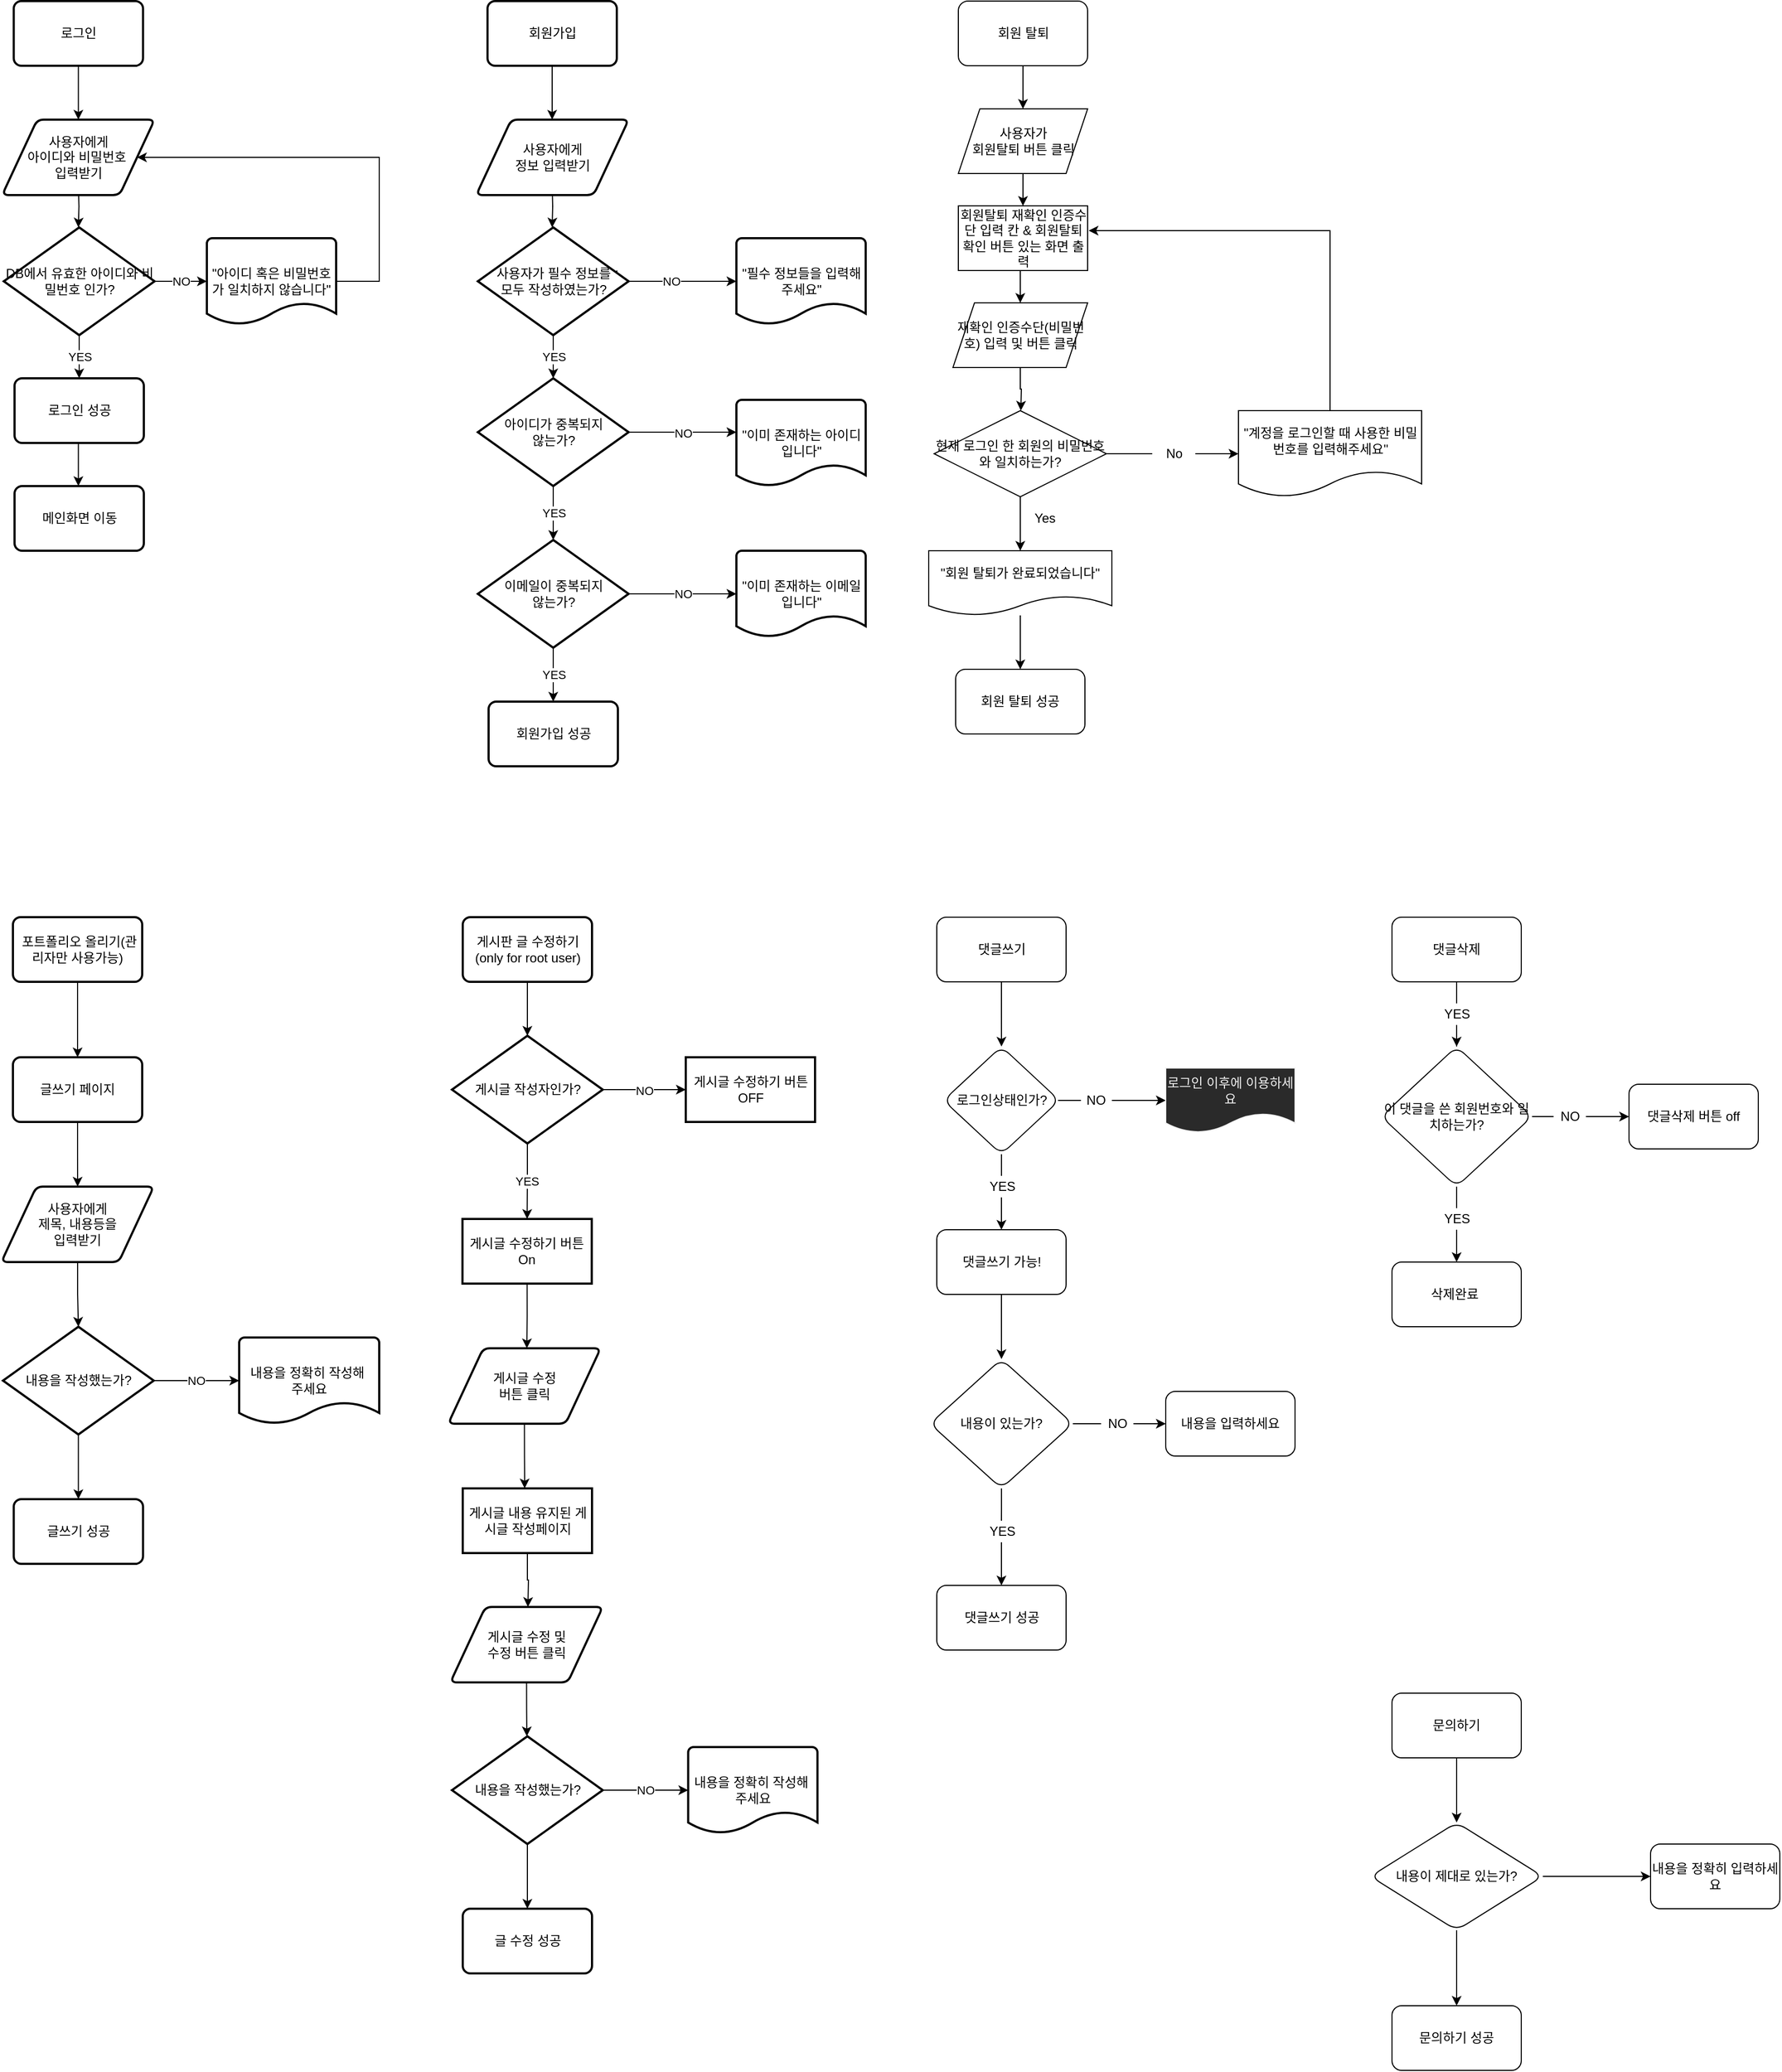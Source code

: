 <mxfile>
    <diagram id="KQcXlzd70Qv0CRkMSW8U" name="Page-1">
        <mxGraphModel dx="800" dy="605" grid="1" gridSize="10" guides="1" tooltips="1" connect="1" arrows="1" fold="1" page="1" pageScale="1" pageWidth="1169" pageHeight="1654" background="none" math="0" shadow="0">
            <root>
                <mxCell id="0"/>
                <mxCell id="1" parent="0"/>
                <mxCell id="IJWd2irf18UQ_N3jsgeE-7" style="edgeStyle=orthogonalEdgeStyle;rounded=0;orthogonalLoop=1;jettySize=auto;html=1;" parent="1" edge="1">
                    <mxGeometry relative="1" as="geometry">
                        <mxPoint x="580.5" y="230" as="targetPoint"/>
                        <mxPoint x="580.5" y="180" as="sourcePoint"/>
                    </mxGeometry>
                </mxCell>
                <mxCell id="IJWd2irf18UQ_N3jsgeE-9" style="edgeStyle=orthogonalEdgeStyle;rounded=0;orthogonalLoop=1;jettySize=auto;html=1;" parent="1" edge="1">
                    <mxGeometry relative="1" as="geometry">
                        <mxPoint x="580.5" y="330" as="targetPoint"/>
                        <mxPoint x="580.5" y="290" as="sourcePoint"/>
                    </mxGeometry>
                </mxCell>
                <mxCell id="IJWd2irf18UQ_N3jsgeE-11" value="NO" style="edgeStyle=orthogonalEdgeStyle;rounded=0;orthogonalLoop=1;jettySize=auto;html=1;entryX=0;entryY=0.5;entryDx=0;entryDy=0;entryPerimeter=0;" parent="1" target="IJWd2irf18UQ_N3jsgeE-42" edge="1">
                    <mxGeometry relative="1" as="geometry">
                        <mxPoint x="761.5" y="380" as="targetPoint"/>
                        <mxPoint x="640.5" y="370" as="sourcePoint"/>
                        <Array as="points">
                            <mxPoint x="640.5" y="380"/>
                        </Array>
                    </mxGeometry>
                </mxCell>
                <mxCell id="IJWd2irf18UQ_N3jsgeE-18" value="NO" style="edgeStyle=orthogonalEdgeStyle;rounded=0;orthogonalLoop=1;jettySize=auto;html=1;exitX=1;exitY=0.5;exitDx=0;exitDy=0;exitPerimeter=0;" parent="1" source="IJWd2irf18UQ_N3jsgeE-49" edge="1">
                    <mxGeometry relative="1" as="geometry">
                        <mxPoint x="751.5" y="520" as="targetPoint"/>
                        <mxPoint x="671.5" y="500" as="sourcePoint"/>
                        <Array as="points"/>
                    </mxGeometry>
                </mxCell>
                <mxCell id="IJWd2irf18UQ_N3jsgeE-25" style="edgeStyle=orthogonalEdgeStyle;rounded=0;orthogonalLoop=1;jettySize=auto;html=1;" parent="1" edge="1">
                    <mxGeometry relative="1" as="geometry">
                        <mxPoint x="140.75" y="230" as="targetPoint"/>
                        <mxPoint x="140.75" y="180" as="sourcePoint"/>
                    </mxGeometry>
                </mxCell>
                <mxCell id="IJWd2irf18UQ_N3jsgeE-27" style="edgeStyle=orthogonalEdgeStyle;rounded=0;orthogonalLoop=1;jettySize=auto;html=1;" parent="1" edge="1">
                    <mxGeometry relative="1" as="geometry">
                        <mxPoint x="140.75" y="330" as="targetPoint"/>
                        <mxPoint x="140.75" y="290" as="sourcePoint"/>
                    </mxGeometry>
                </mxCell>
                <mxCell id="IJWd2irf18UQ_N3jsgeE-34" style="edgeStyle=orthogonalEdgeStyle;rounded=0;orthogonalLoop=1;jettySize=auto;html=1;entryX=1;entryY=0.5;entryDx=0;entryDy=0;" parent="1" target="IJWd2irf18UQ_N3jsgeE-64" edge="1">
                    <mxGeometry relative="1" as="geometry">
                        <mxPoint x="220.75" y="290" as="targetPoint"/>
                        <mxPoint x="370.75" y="380" as="sourcePoint"/>
                        <Array as="points">
                            <mxPoint x="420" y="380"/>
                            <mxPoint x="420" y="265"/>
                        </Array>
                    </mxGeometry>
                </mxCell>
                <mxCell id="IJWd2irf18UQ_N3jsgeE-40" style="edgeStyle=orthogonalEdgeStyle;rounded=0;orthogonalLoop=1;jettySize=auto;html=1;" parent="1" edge="1">
                    <mxGeometry relative="1" as="geometry">
                        <mxPoint x="140.75" y="570" as="targetPoint"/>
                        <mxPoint x="140.75" y="520" as="sourcePoint"/>
                    </mxGeometry>
                </mxCell>
                <mxCell id="IJWd2irf18UQ_N3jsgeE-42" value="&lt;span style=&quot;line-height: 1.1&quot;&gt;&quot;필수 정보들을 입력해 주세요&quot;&lt;/span&gt;" style="strokeWidth=2;html=1;shape=mxgraph.flowchart.document2;whiteSpace=wrap;size=0.25;" parent="1" vertex="1">
                    <mxGeometry x="751.5" y="340" width="120" height="80" as="geometry"/>
                </mxCell>
                <mxCell id="IJWd2irf18UQ_N3jsgeE-45" value="회원가입" style="rounded=1;whiteSpace=wrap;html=1;absoluteArcSize=1;arcSize=14;strokeWidth=2;" parent="1" vertex="1">
                    <mxGeometry x="520.5" y="120" width="120" height="60" as="geometry"/>
                </mxCell>
                <mxCell id="IJWd2irf18UQ_N3jsgeE-46" value="&lt;span&gt;사용자에게&lt;/span&gt;&lt;br&gt;&lt;span&gt;정보 입력받기&lt;/span&gt;" style="shape=parallelogram;html=1;strokeWidth=2;perimeter=parallelogramPerimeter;whiteSpace=wrap;rounded=1;arcSize=12;size=0.23;" parent="1" vertex="1">
                    <mxGeometry x="510" y="230" width="141.5" height="70" as="geometry"/>
                </mxCell>
                <mxCell id="IJWd2irf18UQ_N3jsgeE-50" value="YES" style="edgeStyle=orthogonalEdgeStyle;rounded=0;orthogonalLoop=1;jettySize=auto;html=1;entryX=0.5;entryY=0;entryDx=0;entryDy=0;entryPerimeter=0;fontSize=11;" parent="1" source="IJWd2irf18UQ_N3jsgeE-47" target="IJWd2irf18UQ_N3jsgeE-49" edge="1">
                    <mxGeometry relative="1" as="geometry"/>
                </mxCell>
                <mxCell id="IJWd2irf18UQ_N3jsgeE-47" value="&lt;span&gt;&lt;font style=&quot;font-size: 12px&quot;&gt;사용자가 필수 정보를 &lt;br&gt;모두 작성하였는가?&lt;/font&gt;&lt;/span&gt;" style="strokeWidth=2;html=1;shape=mxgraph.flowchart.decision;whiteSpace=wrap;" parent="1" vertex="1">
                    <mxGeometry x="511.5" y="330" width="140" height="100" as="geometry"/>
                </mxCell>
                <mxCell id="IJWd2irf18UQ_N3jsgeE-57" value="YES" style="edgeStyle=orthogonalEdgeStyle;rounded=0;orthogonalLoop=1;jettySize=auto;html=1;entryX=0.5;entryY=0;entryDx=0;entryDy=0;entryPerimeter=0;fontSize=11;" parent="1" source="IJWd2irf18UQ_N3jsgeE-49" target="IJWd2irf18UQ_N3jsgeE-56" edge="1">
                    <mxGeometry relative="1" as="geometry"/>
                </mxCell>
                <mxCell id="IJWd2irf18UQ_N3jsgeE-49" value="아이디가 중복되지&lt;br&gt;않는가?&lt;br&gt;" style="strokeWidth=2;html=1;shape=mxgraph.flowchart.decision;whiteSpace=wrap;" parent="1" vertex="1">
                    <mxGeometry x="511.5" y="470" width="140" height="100" as="geometry"/>
                </mxCell>
                <mxCell id="IJWd2irf18UQ_N3jsgeE-51" value="&quot;이미 존재하는 아이디 입니다&quot;" style="strokeWidth=2;html=1;shape=mxgraph.flowchart.document2;whiteSpace=wrap;size=0.25;" parent="1" vertex="1">
                    <mxGeometry x="751.5" y="490" width="120" height="80" as="geometry"/>
                </mxCell>
                <mxCell id="IJWd2irf18UQ_N3jsgeE-53" value="&quot;이미 존재하는 이메일 입니다&quot;" style="strokeWidth=2;html=1;shape=mxgraph.flowchart.document2;whiteSpace=wrap;size=0.25;" parent="1" vertex="1">
                    <mxGeometry x="751.5" y="630" width="120" height="80" as="geometry"/>
                </mxCell>
                <mxCell id="IJWd2irf18UQ_N3jsgeE-58" value="NO" style="edgeStyle=orthogonalEdgeStyle;rounded=0;orthogonalLoop=1;jettySize=auto;html=1;entryX=0;entryY=0.5;entryDx=0;entryDy=0;entryPerimeter=0;fontSize=11;" parent="1" source="IJWd2irf18UQ_N3jsgeE-56" target="IJWd2irf18UQ_N3jsgeE-53" edge="1">
                    <mxGeometry relative="1" as="geometry"/>
                </mxCell>
                <mxCell id="IJWd2irf18UQ_N3jsgeE-62" value="YES" style="edgeStyle=orthogonalEdgeStyle;rounded=0;orthogonalLoop=1;jettySize=auto;html=1;fontSize=11;" parent="1" source="IJWd2irf18UQ_N3jsgeE-56" target="IJWd2irf18UQ_N3jsgeE-59" edge="1">
                    <mxGeometry relative="1" as="geometry"/>
                </mxCell>
                <mxCell id="IJWd2irf18UQ_N3jsgeE-56" value="이메일이 중복되지&lt;br&gt;않는가?" style="strokeWidth=2;html=1;shape=mxgraph.flowchart.decision;whiteSpace=wrap;" parent="1" vertex="1">
                    <mxGeometry x="511.5" y="620" width="140" height="100" as="geometry"/>
                </mxCell>
                <mxCell id="IJWd2irf18UQ_N3jsgeE-59" value="회원가입 성공" style="rounded=1;whiteSpace=wrap;html=1;absoluteArcSize=1;arcSize=14;strokeWidth=2;" parent="1" vertex="1">
                    <mxGeometry x="521.5" y="770" width="120" height="60" as="geometry"/>
                </mxCell>
                <mxCell id="IJWd2irf18UQ_N3jsgeE-63" value="로그인" style="rounded=1;whiteSpace=wrap;html=1;absoluteArcSize=1;arcSize=14;strokeWidth=2;" parent="1" vertex="1">
                    <mxGeometry x="80.75" y="120" width="120" height="60" as="geometry"/>
                </mxCell>
                <mxCell id="IJWd2irf18UQ_N3jsgeE-64" value="사용자에게&lt;br&gt;아이디와 비밀번호&amp;nbsp;&lt;br&gt;입력받기" style="shape=parallelogram;html=1;strokeWidth=2;perimeter=parallelogramPerimeter;whiteSpace=wrap;rounded=1;arcSize=12;size=0.23;" parent="1" vertex="1">
                    <mxGeometry x="70" y="230" width="141.5" height="70" as="geometry"/>
                </mxCell>
                <mxCell id="IJWd2irf18UQ_N3jsgeE-68" value="YES" style="edgeStyle=orthogonalEdgeStyle;rounded=0;orthogonalLoop=1;jettySize=auto;html=1;entryX=0.5;entryY=0;entryDx=0;entryDy=0;fontSize=11;" parent="1" source="IJWd2irf18UQ_N3jsgeE-65" target="IJWd2irf18UQ_N3jsgeE-67" edge="1">
                    <mxGeometry relative="1" as="geometry"/>
                </mxCell>
                <mxCell id="IJWd2irf18UQ_N3jsgeE-88" value="NO" style="edgeStyle=orthogonalEdgeStyle;rounded=0;orthogonalLoop=1;jettySize=auto;html=1;entryX=0;entryY=0.5;entryDx=0;entryDy=0;entryPerimeter=0;fontSize=11;" parent="1" source="IJWd2irf18UQ_N3jsgeE-65" target="IJWd2irf18UQ_N3jsgeE-86" edge="1">
                    <mxGeometry relative="1" as="geometry"/>
                </mxCell>
                <mxCell id="IJWd2irf18UQ_N3jsgeE-65" value="DB에서 유효한 아이디와 비밀번호 인가?" style="strokeWidth=2;html=1;shape=mxgraph.flowchart.decision;whiteSpace=wrap;" parent="1" vertex="1">
                    <mxGeometry x="71.5" y="330" width="140" height="100" as="geometry"/>
                </mxCell>
                <mxCell id="IJWd2irf18UQ_N3jsgeE-67" value="로그인 성공" style="rounded=1;whiteSpace=wrap;html=1;absoluteArcSize=1;arcSize=14;strokeWidth=2;" parent="1" vertex="1">
                    <mxGeometry x="81.5" y="470" width="120" height="60" as="geometry"/>
                </mxCell>
                <mxCell id="IJWd2irf18UQ_N3jsgeE-70" value="메인화면 이동" style="rounded=1;whiteSpace=wrap;html=1;absoluteArcSize=1;arcSize=14;strokeWidth=2;" parent="1" vertex="1">
                    <mxGeometry x="81.5" y="570" width="120" height="60" as="geometry"/>
                </mxCell>
                <mxCell id="JwcWpk2APCVIQf7tbcUC-24" value="" style="edgeStyle=orthogonalEdgeStyle;rounded=0;orthogonalLoop=1;jettySize=auto;html=1;" parent="1" source="IJWd2irf18UQ_N3jsgeE-71" target="IJWd2irf18UQ_N3jsgeE-76" edge="1">
                    <mxGeometry relative="1" as="geometry"/>
                </mxCell>
                <mxCell id="IJWd2irf18UQ_N3jsgeE-71" value="&amp;nbsp;포트폴리오 올리기(관리자만 사용가능)" style="rounded=1;whiteSpace=wrap;html=1;absoluteArcSize=1;arcSize=14;strokeWidth=2;" parent="1" vertex="1">
                    <mxGeometry x="80" y="970" width="120" height="60" as="geometry"/>
                </mxCell>
                <mxCell id="JwcWpk2APCVIQf7tbcUC-20" style="edgeStyle=orthogonalEdgeStyle;rounded=0;orthogonalLoop=1;jettySize=auto;html=1;exitX=0.5;exitY=1;exitDx=0;exitDy=0;" parent="1" source="IJWd2irf18UQ_N3jsgeE-76" target="IJWd2irf18UQ_N3jsgeE-78" edge="1">
                    <mxGeometry relative="1" as="geometry"/>
                </mxCell>
                <mxCell id="IJWd2irf18UQ_N3jsgeE-76" value="글쓰기 페이지" style="rounded=1;whiteSpace=wrap;html=1;absoluteArcSize=1;arcSize=14;strokeWidth=2;" parent="1" vertex="1">
                    <mxGeometry x="80" y="1100" width="120" height="60" as="geometry"/>
                </mxCell>
                <mxCell id="IJWd2irf18UQ_N3jsgeE-81" style="edgeStyle=orthogonalEdgeStyle;rounded=0;orthogonalLoop=1;jettySize=auto;html=1;entryX=0.5;entryY=0;entryDx=0;entryDy=0;entryPerimeter=0;fontSize=11;" parent="1" source="IJWd2irf18UQ_N3jsgeE-78" target="IJWd2irf18UQ_N3jsgeE-80" edge="1">
                    <mxGeometry relative="1" as="geometry"/>
                </mxCell>
                <mxCell id="IJWd2irf18UQ_N3jsgeE-78" value="사용자에게&lt;br&gt;제목, 내용등을&lt;br&gt;입력받기" style="shape=parallelogram;html=1;strokeWidth=2;perimeter=parallelogramPerimeter;whiteSpace=wrap;rounded=1;arcSize=12;size=0.23;" parent="1" vertex="1">
                    <mxGeometry x="69.25" y="1220" width="141.5" height="70" as="geometry"/>
                </mxCell>
                <mxCell id="IJWd2irf18UQ_N3jsgeE-83" value="NO" style="edgeStyle=orthogonalEdgeStyle;rounded=0;orthogonalLoop=1;jettySize=auto;html=1;entryX=0;entryY=0.5;entryDx=0;entryDy=0;entryPerimeter=0;fontSize=11;" parent="1" source="IJWd2irf18UQ_N3jsgeE-80" target="IJWd2irf18UQ_N3jsgeE-82" edge="1">
                    <mxGeometry relative="1" as="geometry"/>
                </mxCell>
                <mxCell id="IJWd2irf18UQ_N3jsgeE-85" style="edgeStyle=orthogonalEdgeStyle;rounded=0;orthogonalLoop=1;jettySize=auto;html=1;entryX=0.5;entryY=0;entryDx=0;entryDy=0;fontSize=11;" parent="1" source="IJWd2irf18UQ_N3jsgeE-80" target="IJWd2irf18UQ_N3jsgeE-84" edge="1">
                    <mxGeometry relative="1" as="geometry"/>
                </mxCell>
                <mxCell id="IJWd2irf18UQ_N3jsgeE-80" value="내용을 작성했는가?" style="strokeWidth=2;html=1;shape=mxgraph.flowchart.decision;whiteSpace=wrap;" parent="1" vertex="1">
                    <mxGeometry x="70.75" y="1350" width="140" height="100" as="geometry"/>
                </mxCell>
                <mxCell id="IJWd2irf18UQ_N3jsgeE-82" value="내용을 정확히 작성해&amp;nbsp;&lt;br&gt;주세요" style="strokeWidth=2;html=1;shape=mxgraph.flowchart.document2;whiteSpace=wrap;size=0.25;" parent="1" vertex="1">
                    <mxGeometry x="290" y="1360" width="130" height="80" as="geometry"/>
                </mxCell>
                <mxCell id="IJWd2irf18UQ_N3jsgeE-84" value="글쓰기 성공" style="rounded=1;whiteSpace=wrap;html=1;absoluteArcSize=1;arcSize=14;strokeWidth=2;" parent="1" vertex="1">
                    <mxGeometry x="80.75" y="1510" width="120" height="60" as="geometry"/>
                </mxCell>
                <mxCell id="IJWd2irf18UQ_N3jsgeE-86" value="&quot;아이디 혹은 비밀번호가 일치하지 않습니다&quot;" style="strokeWidth=2;html=1;shape=mxgraph.flowchart.document2;whiteSpace=wrap;size=0.25;" parent="1" vertex="1">
                    <mxGeometry x="260" y="340" width="120" height="80" as="geometry"/>
                </mxCell>
                <mxCell id="IJWd2irf18UQ_N3jsgeE-129" style="edgeStyle=orthogonalEdgeStyle;rounded=0;orthogonalLoop=1;jettySize=auto;html=1;exitX=0.5;exitY=1;exitDx=0;exitDy=0;entryX=0.5;entryY=0;entryDx=0;entryDy=0;" parent="1" source="IJWd2irf18UQ_N3jsgeE-130" target="IJWd2irf18UQ_N3jsgeE-141" edge="1">
                    <mxGeometry relative="1" as="geometry"/>
                </mxCell>
                <mxCell id="IJWd2irf18UQ_N3jsgeE-130" value="사용자가 &lt;br&gt;회원탈퇴 버튼 클릭" style="shape=parallelogram;perimeter=parallelogramPerimeter;whiteSpace=wrap;html=1;fixedSize=1;" parent="1" vertex="1">
                    <mxGeometry x="957.5" y="220" width="120" height="60" as="geometry"/>
                </mxCell>
                <mxCell id="IJWd2irf18UQ_N3jsgeE-131" style="edgeStyle=orthogonalEdgeStyle;rounded=0;orthogonalLoop=1;jettySize=auto;html=1;exitX=1;exitY=0.5;exitDx=0;exitDy=0;entryX=0;entryY=0.5;entryDx=0;entryDy=0;" parent="1" source="IJWd2irf18UQ_N3jsgeE-132" target="IJWd2irf18UQ_N3jsgeE-138" edge="1">
                    <mxGeometry relative="1" as="geometry"/>
                </mxCell>
                <mxCell id="IJWd2irf18UQ_N3jsgeE-132" value="No" style="text;html=1;strokeColor=none;fillColor=none;align=center;verticalAlign=middle;whiteSpace=wrap;rounded=0;" parent="1" vertex="1">
                    <mxGeometry x="1137.5" y="527.5" width="40" height="25" as="geometry"/>
                </mxCell>
                <mxCell id="IJWd2irf18UQ_N3jsgeE-133" style="edgeStyle=orthogonalEdgeStyle;rounded=0;orthogonalLoop=1;jettySize=auto;html=1;exitX=0.5;exitY=1;exitDx=0;exitDy=0;entryX=0.5;entryY=0;entryDx=0;entryDy=0;" parent="1" source="IJWd2irf18UQ_N3jsgeE-134" target="IJWd2irf18UQ_N3jsgeE-130" edge="1">
                    <mxGeometry relative="1" as="geometry"/>
                </mxCell>
                <mxCell id="IJWd2irf18UQ_N3jsgeE-134" value="회원 탈퇴" style="rounded=1;whiteSpace=wrap;html=1;" parent="1" vertex="1">
                    <mxGeometry x="957.5" y="120" width="120" height="60" as="geometry"/>
                </mxCell>
                <mxCell id="IJWd2irf18UQ_N3jsgeE-135" style="edgeStyle=orthogonalEdgeStyle;rounded=0;orthogonalLoop=1;jettySize=auto;html=1;exitX=0.5;exitY=1;exitDx=0;exitDy=0;entryX=0.5;entryY=0;entryDx=0;entryDy=0;" parent="1" source="IJWd2irf18UQ_N3jsgeE-136" target="IJWd2irf18UQ_N3jsgeE-146" edge="1">
                    <mxGeometry relative="1" as="geometry"/>
                </mxCell>
                <mxCell id="IJWd2irf18UQ_N3jsgeE-136" value="현재 로그인 한 회원의 비밀번호와 일치하는가?" style="rhombus;whiteSpace=wrap;html=1;" parent="1" vertex="1">
                    <mxGeometry x="935" y="500" width="160" height="80" as="geometry"/>
                </mxCell>
                <mxCell id="IJWd2irf18UQ_N3jsgeE-137" style="edgeStyle=orthogonalEdgeStyle;rounded=0;orthogonalLoop=1;jettySize=auto;html=1;exitX=0.5;exitY=0;exitDx=0;exitDy=0;entryX=1.008;entryY=0.383;entryDx=0;entryDy=0;entryPerimeter=0;" parent="1" source="IJWd2irf18UQ_N3jsgeE-138" target="IJWd2irf18UQ_N3jsgeE-141" edge="1">
                    <mxGeometry relative="1" as="geometry"/>
                </mxCell>
                <mxCell id="IJWd2irf18UQ_N3jsgeE-138" value="&quot;계정을 로그인할 때 사용한 비밀번호를 입력해주세요&quot;" style="shape=document;whiteSpace=wrap;html=1;boundedLbl=1;" parent="1" vertex="1">
                    <mxGeometry x="1217.5" y="500" width="170" height="80" as="geometry"/>
                </mxCell>
                <mxCell id="IJWd2irf18UQ_N3jsgeE-139" value="" style="endArrow=none;html=1;rounded=0;exitX=1;exitY=0.5;exitDx=0;exitDy=0;" parent="1" source="IJWd2irf18UQ_N3jsgeE-136" target="IJWd2irf18UQ_N3jsgeE-132" edge="1">
                    <mxGeometry width="50" height="50" relative="1" as="geometry">
                        <mxPoint x="1122.5" y="630" as="sourcePoint"/>
                        <mxPoint x="1172.5" y="580" as="targetPoint"/>
                        <Array as="points">
                            <mxPoint x="1137.5" y="540"/>
                        </Array>
                    </mxGeometry>
                </mxCell>
                <mxCell id="IJWd2irf18UQ_N3jsgeE-140" style="edgeStyle=orthogonalEdgeStyle;rounded=0;orthogonalLoop=1;jettySize=auto;html=1;exitX=0.5;exitY=1;exitDx=0;exitDy=0;entryX=0.5;entryY=0;entryDx=0;entryDy=0;" parent="1" source="IJWd2irf18UQ_N3jsgeE-141" target="IJWd2irf18UQ_N3jsgeE-143" edge="1">
                    <mxGeometry relative="1" as="geometry"/>
                </mxCell>
                <mxCell id="IJWd2irf18UQ_N3jsgeE-141" value="회원탈퇴 재확인 인증수단 입력 칸 &amp;amp; 회원탈퇴 확인 버튼 있는 화면 출력" style="rounded=0;whiteSpace=wrap;html=1;" parent="1" vertex="1">
                    <mxGeometry x="957.5" y="310" width="120" height="60" as="geometry"/>
                </mxCell>
                <mxCell id="IJWd2irf18UQ_N3jsgeE-142" style="edgeStyle=orthogonalEdgeStyle;rounded=0;orthogonalLoop=1;jettySize=auto;html=1;exitX=0.5;exitY=1;exitDx=0;exitDy=0;" parent="1" source="IJWd2irf18UQ_N3jsgeE-143" edge="1">
                    <mxGeometry relative="1" as="geometry">
                        <mxPoint x="1015.5" y="500" as="targetPoint"/>
                    </mxGeometry>
                </mxCell>
                <mxCell id="IJWd2irf18UQ_N3jsgeE-143" value="&lt;span&gt;재확인 인증수단(비밀번호) 입력 및 버튼 클릭&lt;/span&gt;" style="shape=parallelogram;perimeter=parallelogramPerimeter;whiteSpace=wrap;html=1;fixedSize=1;" parent="1" vertex="1">
                    <mxGeometry x="952.5" y="400" width="125" height="60" as="geometry"/>
                </mxCell>
                <mxCell id="IJWd2irf18UQ_N3jsgeE-144" value="회원 탈퇴 성공" style="rounded=1;whiteSpace=wrap;html=1;" parent="1" vertex="1">
                    <mxGeometry x="955" y="740" width="120" height="60" as="geometry"/>
                </mxCell>
                <mxCell id="IJWd2irf18UQ_N3jsgeE-145" style="edgeStyle=orthogonalEdgeStyle;rounded=0;orthogonalLoop=1;jettySize=auto;html=1;entryX=0.5;entryY=0;entryDx=0;entryDy=0;" parent="1" source="IJWd2irf18UQ_N3jsgeE-146" target="IJWd2irf18UQ_N3jsgeE-144" edge="1">
                    <mxGeometry relative="1" as="geometry">
                        <Array as="points">
                            <mxPoint x="1037.5" y="680"/>
                            <mxPoint x="1037.5" y="680"/>
                        </Array>
                    </mxGeometry>
                </mxCell>
                <mxCell id="IJWd2irf18UQ_N3jsgeE-146" value="&quot;회원 탈퇴가 완료되었습니다&quot;" style="shape=document;whiteSpace=wrap;html=1;boundedLbl=1;" parent="1" vertex="1">
                    <mxGeometry x="930" y="630" width="170" height="60" as="geometry"/>
                </mxCell>
                <mxCell id="IJWd2irf18UQ_N3jsgeE-147" value="Yes" style="text;html=1;strokeColor=none;fillColor=none;align=center;verticalAlign=middle;whiteSpace=wrap;rounded=0;" parent="1" vertex="1">
                    <mxGeometry x="1017.5" y="590" width="40" height="20" as="geometry"/>
                </mxCell>
                <mxCell id="JwcWpk2APCVIQf7tbcUC-25" value="" style="edgeStyle=orthogonalEdgeStyle;rounded=0;orthogonalLoop=1;jettySize=auto;html=1;" parent="1" source="tSs1NWsOhUS1h9za-439-1" target="tSs1NWsOhUS1h9za-439-2" edge="1">
                    <mxGeometry relative="1" as="geometry"/>
                </mxCell>
                <mxCell id="tSs1NWsOhUS1h9za-439-1" value="게시판 글 수정하기(only for root user)" style="rounded=1;whiteSpace=wrap;html=1;absoluteArcSize=1;arcSize=14;strokeWidth=2;" parent="1" vertex="1">
                    <mxGeometry x="497.5" y="970" width="120" height="60" as="geometry"/>
                </mxCell>
                <mxCell id="tSs1NWsOhUS1h9za-439-2" value="게시글 작성자인가?" style="strokeWidth=2;html=1;shape=mxgraph.flowchart.decision;whiteSpace=wrap;" parent="1" vertex="1">
                    <mxGeometry x="487.5" y="1080" width="140" height="100" as="geometry"/>
                </mxCell>
                <mxCell id="tSs1NWsOhUS1h9za-439-7" value="NO" style="edgeStyle=orthogonalEdgeStyle;rounded=0;orthogonalLoop=1;jettySize=auto;html=1;fontSize=11;exitX=1;exitY=0.5;exitDx=0;exitDy=0;exitPerimeter=0;" parent="1" source="tSs1NWsOhUS1h9za-439-2" edge="1">
                    <mxGeometry relative="1" as="geometry">
                        <mxPoint x="205.25" y="1000" as="sourcePoint"/>
                        <mxPoint x="704.5" y="1130" as="targetPoint"/>
                    </mxGeometry>
                </mxCell>
                <mxCell id="tSs1NWsOhUS1h9za-439-8" value="게시글 수정하기 버튼 OFF" style="rounded=0;whiteSpace=wrap;html=1;strokeWidth=2;" parent="1" vertex="1">
                    <mxGeometry x="704.5" y="1100" width="120" height="60" as="geometry"/>
                </mxCell>
                <mxCell id="tSs1NWsOhUS1h9za-439-25" style="edgeStyle=orthogonalEdgeStyle;rounded=0;orthogonalLoop=1;jettySize=auto;html=1;exitX=0.5;exitY=1;exitDx=0;exitDy=0;" parent="1" source="tSs1NWsOhUS1h9za-439-9" edge="1">
                    <mxGeometry relative="1" as="geometry">
                        <mxPoint x="557" y="1370" as="targetPoint"/>
                    </mxGeometry>
                </mxCell>
                <mxCell id="tSs1NWsOhUS1h9za-439-9" value="게시글 수정하기 버튼 On" style="rounded=0;whiteSpace=wrap;html=1;strokeWidth=2;" parent="1" vertex="1">
                    <mxGeometry x="497.25" y="1250" width="120" height="60" as="geometry"/>
                </mxCell>
                <mxCell id="tSs1NWsOhUS1h9za-439-26" style="edgeStyle=orthogonalEdgeStyle;rounded=0;orthogonalLoop=1;jettySize=auto;html=1;exitX=0.5;exitY=1;exitDx=0;exitDy=0;" parent="1" source="tSs1NWsOhUS1h9za-439-10" edge="1">
                    <mxGeometry relative="1" as="geometry">
                        <mxPoint x="555" y="1500" as="targetPoint"/>
                    </mxGeometry>
                </mxCell>
                <mxCell id="tSs1NWsOhUS1h9za-439-10" value="게시글 수정&lt;br&gt;버튼 클릭" style="shape=parallelogram;html=1;strokeWidth=2;perimeter=parallelogramPerimeter;whiteSpace=wrap;rounded=1;arcSize=12;size=0.23;" parent="1" vertex="1">
                    <mxGeometry x="484" y="1370" width="141.5" height="70" as="geometry"/>
                </mxCell>
                <mxCell id="tSs1NWsOhUS1h9za-439-27" style="edgeStyle=orthogonalEdgeStyle;rounded=0;orthogonalLoop=1;jettySize=auto;html=1;exitX=0.5;exitY=1;exitDx=0;exitDy=0;" parent="1" source="tSs1NWsOhUS1h9za-439-11" edge="1">
                    <mxGeometry relative="1" as="geometry">
                        <mxPoint x="558" y="1610" as="targetPoint"/>
                    </mxGeometry>
                </mxCell>
                <mxCell id="tSs1NWsOhUS1h9za-439-11" value="게시글 내용 유지된 게시글 작성페이지" style="rounded=0;whiteSpace=wrap;html=1;strokeWidth=2;" parent="1" vertex="1">
                    <mxGeometry x="497.5" y="1500" width="120" height="60" as="geometry"/>
                </mxCell>
                <mxCell id="tSs1NWsOhUS1h9za-439-28" style="edgeStyle=orthogonalEdgeStyle;rounded=0;orthogonalLoop=1;jettySize=auto;html=1;exitX=0.5;exitY=1;exitDx=0;exitDy=0;" parent="1" source="tSs1NWsOhUS1h9za-439-12" edge="1">
                    <mxGeometry relative="1" as="geometry">
                        <mxPoint x="557" y="1730" as="targetPoint"/>
                    </mxGeometry>
                </mxCell>
                <mxCell id="tSs1NWsOhUS1h9za-439-12" value="게시글 수정 및&lt;br&gt;수정 버튼 클릭" style="shape=parallelogram;html=1;strokeWidth=2;perimeter=parallelogramPerimeter;whiteSpace=wrap;rounded=1;arcSize=12;size=0.23;" parent="1" vertex="1">
                    <mxGeometry x="486" y="1610" width="141.5" height="70" as="geometry"/>
                </mxCell>
                <mxCell id="tSs1NWsOhUS1h9za-439-14" value="NO" style="edgeStyle=orthogonalEdgeStyle;rounded=0;orthogonalLoop=1;jettySize=auto;html=1;entryX=0;entryY=0.5;entryDx=0;entryDy=0;entryPerimeter=0;fontSize=11;" parent="1" source="tSs1NWsOhUS1h9za-439-16" target="tSs1NWsOhUS1h9za-439-17" edge="1">
                    <mxGeometry relative="1" as="geometry"/>
                </mxCell>
                <mxCell id="tSs1NWsOhUS1h9za-439-15" style="edgeStyle=orthogonalEdgeStyle;rounded=0;orthogonalLoop=1;jettySize=auto;html=1;entryX=0.5;entryY=0;entryDx=0;entryDy=0;fontSize=11;" parent="1" source="tSs1NWsOhUS1h9za-439-16" target="tSs1NWsOhUS1h9za-439-18" edge="1">
                    <mxGeometry relative="1" as="geometry"/>
                </mxCell>
                <mxCell id="tSs1NWsOhUS1h9za-439-16" value="내용을 작성했는가?" style="strokeWidth=2;html=1;shape=mxgraph.flowchart.decision;whiteSpace=wrap;" parent="1" vertex="1">
                    <mxGeometry x="487.5" y="1730" width="140" height="100" as="geometry"/>
                </mxCell>
                <mxCell id="tSs1NWsOhUS1h9za-439-17" value="내용을 정확히 작성해&amp;nbsp;&lt;br&gt;주세요" style="strokeWidth=2;html=1;shape=mxgraph.flowchart.document2;whiteSpace=wrap;size=0.25;" parent="1" vertex="1">
                    <mxGeometry x="706.75" y="1740" width="120" height="80" as="geometry"/>
                </mxCell>
                <mxCell id="tSs1NWsOhUS1h9za-439-18" value="글 수정 성공" style="rounded=1;whiteSpace=wrap;html=1;absoluteArcSize=1;arcSize=14;strokeWidth=2;" parent="1" vertex="1">
                    <mxGeometry x="497.5" y="1890" width="120" height="60" as="geometry"/>
                </mxCell>
                <mxCell id="tSs1NWsOhUS1h9za-439-24" value="YES" style="edgeStyle=orthogonalEdgeStyle;rounded=0;orthogonalLoop=1;jettySize=auto;html=1;fontSize=11;exitX=0.5;exitY=1;exitDx=0;exitDy=0;exitPerimeter=0;entryX=0.5;entryY=0;entryDx=0;entryDy=0;" parent="1" source="tSs1NWsOhUS1h9za-439-2" target="tSs1NWsOhUS1h9za-439-9" edge="1">
                    <mxGeometry relative="1" as="geometry">
                        <mxPoint x="136.75" y="1070" as="sourcePoint"/>
                        <mxPoint x="136.75" y="1130" as="targetPoint"/>
                    </mxGeometry>
                </mxCell>
                <mxCell id="JwcWpk2APCVIQf7tbcUC-8" value="" style="edgeStyle=orthogonalEdgeStyle;rounded=0;orthogonalLoop=1;jettySize=auto;html=1;" parent="1" source="JwcWpk2APCVIQf7tbcUC-6" target="JwcWpk2APCVIQf7tbcUC-7" edge="1">
                    <mxGeometry relative="1" as="geometry"/>
                </mxCell>
                <mxCell id="JwcWpk2APCVIQf7tbcUC-6" value="댓글쓰기" style="rounded=1;whiteSpace=wrap;html=1;" parent="1" vertex="1">
                    <mxGeometry x="937.5" y="970" width="120" height="60" as="geometry"/>
                </mxCell>
                <mxCell id="JwcWpk2APCVIQf7tbcUC-10" value="" style="edgeStyle=orthogonalEdgeStyle;rounded=0;orthogonalLoop=1;jettySize=auto;html=1;startArrow=none;" parent="1" source="JwcWpk2APCVIQf7tbcUC-11" target="JwcWpk2APCVIQf7tbcUC-9" edge="1">
                    <mxGeometry relative="1" as="geometry"/>
                </mxCell>
                <mxCell id="JwcWpk2APCVIQf7tbcUC-14" value="" style="edgeStyle=orthogonalEdgeStyle;rounded=0;orthogonalLoop=1;jettySize=auto;html=1;startArrow=none;" parent="1" source="JwcWpk2APCVIQf7tbcUC-15" target="JwcWpk2APCVIQf7tbcUC-13" edge="1">
                    <mxGeometry relative="1" as="geometry"/>
                </mxCell>
                <mxCell id="JwcWpk2APCVIQf7tbcUC-7" value="로그인상태인가?" style="rhombus;whiteSpace=wrap;html=1;rounded=1;" parent="1" vertex="1">
                    <mxGeometry x="943.75" y="1090" width="107.5" height="100" as="geometry"/>
                </mxCell>
                <mxCell id="JwcWpk2APCVIQf7tbcUC-27" value="" style="edgeStyle=orthogonalEdgeStyle;rounded=0;orthogonalLoop=1;jettySize=auto;html=1;" parent="1" source="JwcWpk2APCVIQf7tbcUC-9" target="JwcWpk2APCVIQf7tbcUC-26" edge="1">
                    <mxGeometry relative="1" as="geometry"/>
                </mxCell>
                <mxCell id="JwcWpk2APCVIQf7tbcUC-9" value="댓글쓰기 가능!" style="whiteSpace=wrap;html=1;rounded=1;" parent="1" vertex="1">
                    <mxGeometry x="937.5" y="1260" width="120" height="60" as="geometry"/>
                </mxCell>
                <mxCell id="JwcWpk2APCVIQf7tbcUC-11" value="YES" style="text;html=1;align=center;verticalAlign=middle;resizable=0;points=[];autosize=1;strokeColor=none;fillColor=none;" parent="1" vertex="1">
                    <mxGeometry x="977.5" y="1210" width="40" height="20" as="geometry"/>
                </mxCell>
                <mxCell id="JwcWpk2APCVIQf7tbcUC-12" value="" style="edgeStyle=orthogonalEdgeStyle;rounded=0;orthogonalLoop=1;jettySize=auto;html=1;endArrow=none;" parent="1" source="JwcWpk2APCVIQf7tbcUC-7" target="JwcWpk2APCVIQf7tbcUC-11" edge="1">
                    <mxGeometry relative="1" as="geometry">
                        <mxPoint x="997.5" y="1180" as="sourcePoint"/>
                        <mxPoint x="997.5" y="1270" as="targetPoint"/>
                    </mxGeometry>
                </mxCell>
                <mxCell id="JwcWpk2APCVIQf7tbcUC-13" value="로그인 이후에 이용하세요" style="shape=document;whiteSpace=wrap;html=1;boundedLbl=1;fontFamily=Helvetica;fontSize=12;fontColor=rgb(240, 240, 240);align=center;strokeColor=rgb(240, 240, 240);fillColor=rgb(42, 42, 42);" parent="1" vertex="1">
                    <mxGeometry x="1150" y="1110" width="120" height="60" as="geometry"/>
                </mxCell>
                <mxCell id="JwcWpk2APCVIQf7tbcUC-15" value="NO" style="text;html=1;align=center;verticalAlign=middle;resizable=0;points=[];autosize=1;strokeColor=none;fillColor=none;" parent="1" vertex="1">
                    <mxGeometry x="1070" y="1130" width="30" height="20" as="geometry"/>
                </mxCell>
                <mxCell id="JwcWpk2APCVIQf7tbcUC-16" value="" style="edgeStyle=orthogonalEdgeStyle;rounded=0;orthogonalLoop=1;jettySize=auto;html=1;endArrow=none;" parent="1" source="JwcWpk2APCVIQf7tbcUC-7" target="JwcWpk2APCVIQf7tbcUC-15" edge="1">
                    <mxGeometry relative="1" as="geometry">
                        <mxPoint x="1037.5" y="1140" as="sourcePoint"/>
                        <mxPoint x="1210" y="1140" as="targetPoint"/>
                    </mxGeometry>
                </mxCell>
                <mxCell id="JwcWpk2APCVIQf7tbcUC-19" value="" style="edgeStyle=orthogonalEdgeStyle;rounded=0;orthogonalLoop=1;jettySize=auto;html=1;startArrow=none;" parent="1" source="JwcWpk2APCVIQf7tbcUC-57" target="JwcWpk2APCVIQf7tbcUC-18" edge="1">
                    <mxGeometry relative="1" as="geometry"/>
                </mxCell>
                <mxCell id="JwcWpk2APCVIQf7tbcUC-17" value="댓글삭제" style="rounded=1;whiteSpace=wrap;html=1;" parent="1" vertex="1">
                    <mxGeometry x="1360" y="970" width="120" height="60" as="geometry"/>
                </mxCell>
                <mxCell id="JwcWpk2APCVIQf7tbcUC-37" value="" style="edgeStyle=orthogonalEdgeStyle;rounded=0;orthogonalLoop=1;jettySize=auto;html=1;startArrow=none;" parent="1" source="JwcWpk2APCVIQf7tbcUC-65" target="JwcWpk2APCVIQf7tbcUC-36" edge="1">
                    <mxGeometry relative="1" as="geometry"/>
                </mxCell>
                <mxCell id="JwcWpk2APCVIQf7tbcUC-39" value="" style="edgeStyle=orthogonalEdgeStyle;rounded=0;orthogonalLoop=1;jettySize=auto;html=1;startArrow=none;" parent="1" source="JwcWpk2APCVIQf7tbcUC-58" target="JwcWpk2APCVIQf7tbcUC-38" edge="1">
                    <mxGeometry relative="1" as="geometry"/>
                </mxCell>
                <mxCell id="JwcWpk2APCVIQf7tbcUC-18" value="이 댓글을 쓴 회원번호와 일치하는가?" style="rhombus;whiteSpace=wrap;html=1;rounded=1;" parent="1" vertex="1">
                    <mxGeometry x="1350" y="1090" width="140" height="130" as="geometry"/>
                </mxCell>
                <mxCell id="JwcWpk2APCVIQf7tbcUC-29" value="" style="edgeStyle=orthogonalEdgeStyle;rounded=0;orthogonalLoop=1;jettySize=auto;html=1;startArrow=none;" parent="1" source="JwcWpk2APCVIQf7tbcUC-32" target="JwcWpk2APCVIQf7tbcUC-28" edge="1">
                    <mxGeometry relative="1" as="geometry"/>
                </mxCell>
                <mxCell id="JwcWpk2APCVIQf7tbcUC-31" value="" style="edgeStyle=orthogonalEdgeStyle;rounded=0;orthogonalLoop=1;jettySize=auto;html=1;startArrow=none;" parent="1" source="JwcWpk2APCVIQf7tbcUC-33" target="JwcWpk2APCVIQf7tbcUC-30" edge="1">
                    <mxGeometry relative="1" as="geometry"/>
                </mxCell>
                <mxCell id="JwcWpk2APCVIQf7tbcUC-26" value="내용이 있는가?" style="rhombus;whiteSpace=wrap;html=1;rounded=1;" parent="1" vertex="1">
                    <mxGeometry x="931.25" y="1380" width="132.5" height="120" as="geometry"/>
                </mxCell>
                <mxCell id="JwcWpk2APCVIQf7tbcUC-28" value="내용을 입력하세요" style="whiteSpace=wrap;html=1;rounded=1;" parent="1" vertex="1">
                    <mxGeometry x="1150" y="1410" width="120" height="60" as="geometry"/>
                </mxCell>
                <mxCell id="JwcWpk2APCVIQf7tbcUC-30" value="댓글쓰기 성공" style="whiteSpace=wrap;html=1;rounded=1;" parent="1" vertex="1">
                    <mxGeometry x="937.5" y="1590" width="120" height="60" as="geometry"/>
                </mxCell>
                <mxCell id="JwcWpk2APCVIQf7tbcUC-33" value="YES" style="text;html=1;align=center;verticalAlign=middle;resizable=0;points=[];autosize=1;strokeColor=none;fillColor=none;" parent="1" vertex="1">
                    <mxGeometry x="977.5" y="1530" width="40" height="20" as="geometry"/>
                </mxCell>
                <mxCell id="JwcWpk2APCVIQf7tbcUC-34" value="" style="edgeStyle=orthogonalEdgeStyle;rounded=0;orthogonalLoop=1;jettySize=auto;html=1;endArrow=none;" parent="1" source="JwcWpk2APCVIQf7tbcUC-26" target="JwcWpk2APCVIQf7tbcUC-33" edge="1">
                    <mxGeometry relative="1" as="geometry">
                        <mxPoint x="997.6" y="1499.909" as="sourcePoint"/>
                        <mxPoint x="997.5" y="1570" as="targetPoint"/>
                    </mxGeometry>
                </mxCell>
                <mxCell id="JwcWpk2APCVIQf7tbcUC-32" value="NO" style="text;html=1;align=center;verticalAlign=middle;resizable=0;points=[];autosize=1;strokeColor=none;fillColor=none;" parent="1" vertex="1">
                    <mxGeometry x="1090" y="1430" width="30" height="20" as="geometry"/>
                </mxCell>
                <mxCell id="JwcWpk2APCVIQf7tbcUC-35" value="" style="edgeStyle=orthogonalEdgeStyle;rounded=0;orthogonalLoop=1;jettySize=auto;html=1;endArrow=none;" parent="1" source="JwcWpk2APCVIQf7tbcUC-26" target="JwcWpk2APCVIQf7tbcUC-32" edge="1">
                    <mxGeometry relative="1" as="geometry">
                        <mxPoint x="1063.75" y="1440" as="sourcePoint"/>
                        <mxPoint x="1150" y="1440" as="targetPoint"/>
                    </mxGeometry>
                </mxCell>
                <mxCell id="JwcWpk2APCVIQf7tbcUC-36" value="댓글삭제 버튼 off" style="whiteSpace=wrap;html=1;rounded=1;" parent="1" vertex="1">
                    <mxGeometry x="1580" y="1125" width="120" height="60" as="geometry"/>
                </mxCell>
                <mxCell id="JwcWpk2APCVIQf7tbcUC-38" value="삭제완료&amp;nbsp;" style="whiteSpace=wrap;html=1;rounded=1;" parent="1" vertex="1">
                    <mxGeometry x="1360" y="1290" width="120" height="60" as="geometry"/>
                </mxCell>
                <mxCell id="JwcWpk2APCVIQf7tbcUC-58" value="YES" style="text;html=1;align=center;verticalAlign=middle;resizable=0;points=[];autosize=1;strokeColor=none;fillColor=none;" parent="1" vertex="1">
                    <mxGeometry x="1400" y="1240" width="40" height="20" as="geometry"/>
                </mxCell>
                <mxCell id="JwcWpk2APCVIQf7tbcUC-59" value="" style="edgeStyle=orthogonalEdgeStyle;rounded=0;orthogonalLoop=1;jettySize=auto;html=1;endArrow=none;" parent="1" source="JwcWpk2APCVIQf7tbcUC-18" target="JwcWpk2APCVIQf7tbcUC-58" edge="1">
                    <mxGeometry relative="1" as="geometry">
                        <mxPoint x="1420" y="1220.0" as="sourcePoint"/>
                        <mxPoint x="1420" y="1280.0" as="targetPoint"/>
                    </mxGeometry>
                </mxCell>
                <mxCell id="JwcWpk2APCVIQf7tbcUC-57" value="YES" style="text;html=1;align=center;verticalAlign=middle;resizable=0;points=[];autosize=1;strokeColor=none;fillColor=none;" parent="1" vertex="1">
                    <mxGeometry x="1400" y="1050" width="40" height="20" as="geometry"/>
                </mxCell>
                <mxCell id="JwcWpk2APCVIQf7tbcUC-60" value="" style="edgeStyle=orthogonalEdgeStyle;rounded=0;orthogonalLoop=1;jettySize=auto;html=1;endArrow=none;" parent="1" source="JwcWpk2APCVIQf7tbcUC-17" target="JwcWpk2APCVIQf7tbcUC-57" edge="1">
                    <mxGeometry relative="1" as="geometry">
                        <mxPoint x="1420" y="1030.0" as="sourcePoint"/>
                        <mxPoint x="1420" y="1090.0" as="targetPoint"/>
                    </mxGeometry>
                </mxCell>
                <mxCell id="JwcWpk2APCVIQf7tbcUC-65" value="NO" style="text;html=1;align=center;verticalAlign=middle;resizable=0;points=[];autosize=1;strokeColor=none;fillColor=none;" parent="1" vertex="1">
                    <mxGeometry x="1510" y="1145" width="30" height="20" as="geometry"/>
                </mxCell>
                <mxCell id="JwcWpk2APCVIQf7tbcUC-66" value="" style="edgeStyle=orthogonalEdgeStyle;rounded=0;orthogonalLoop=1;jettySize=auto;html=1;endArrow=none;" parent="1" source="JwcWpk2APCVIQf7tbcUC-18" target="JwcWpk2APCVIQf7tbcUC-65" edge="1">
                    <mxGeometry relative="1" as="geometry">
                        <mxPoint x="1490" y="1155.0" as="sourcePoint"/>
                        <mxPoint x="1570" y="1155.0" as="targetPoint"/>
                    </mxGeometry>
                </mxCell>
                <mxCell id="JwcWpk2APCVIQf7tbcUC-69" value="" style="edgeStyle=orthogonalEdgeStyle;rounded=0;orthogonalLoop=1;jettySize=auto;html=1;" parent="1" source="JwcWpk2APCVIQf7tbcUC-67" target="JwcWpk2APCVIQf7tbcUC-68" edge="1">
                    <mxGeometry relative="1" as="geometry"/>
                </mxCell>
                <mxCell id="JwcWpk2APCVIQf7tbcUC-67" value="문의하기" style="rounded=1;whiteSpace=wrap;html=1;" parent="1" vertex="1">
                    <mxGeometry x="1360" y="1690" width="120" height="60" as="geometry"/>
                </mxCell>
                <mxCell id="JwcWpk2APCVIQf7tbcUC-71" value="" style="edgeStyle=orthogonalEdgeStyle;rounded=0;orthogonalLoop=1;jettySize=auto;html=1;" parent="1" source="JwcWpk2APCVIQf7tbcUC-68" target="JwcWpk2APCVIQf7tbcUC-70" edge="1">
                    <mxGeometry relative="1" as="geometry"/>
                </mxCell>
                <mxCell id="JwcWpk2APCVIQf7tbcUC-73" value="" style="edgeStyle=orthogonalEdgeStyle;rounded=0;orthogonalLoop=1;jettySize=auto;html=1;" parent="1" source="JwcWpk2APCVIQf7tbcUC-68" target="JwcWpk2APCVIQf7tbcUC-72" edge="1">
                    <mxGeometry relative="1" as="geometry"/>
                </mxCell>
                <mxCell id="JwcWpk2APCVIQf7tbcUC-68" value="내용이 제대로 있는가?" style="rhombus;whiteSpace=wrap;html=1;rounded=1;" parent="1" vertex="1">
                    <mxGeometry x="1340" y="1810" width="160" height="100" as="geometry"/>
                </mxCell>
                <mxCell id="JwcWpk2APCVIQf7tbcUC-70" value="내용을 정확히 입력하세요" style="whiteSpace=wrap;html=1;rounded=1;" parent="1" vertex="1">
                    <mxGeometry x="1600" y="1830" width="120" height="60" as="geometry"/>
                </mxCell>
                <mxCell id="JwcWpk2APCVIQf7tbcUC-72" value="문의하기 성공" style="whiteSpace=wrap;html=1;rounded=1;" parent="1" vertex="1">
                    <mxGeometry x="1360" y="1980" width="120" height="60" as="geometry"/>
                </mxCell>
            </root>
        </mxGraphModel>
    </diagram>
</mxfile>